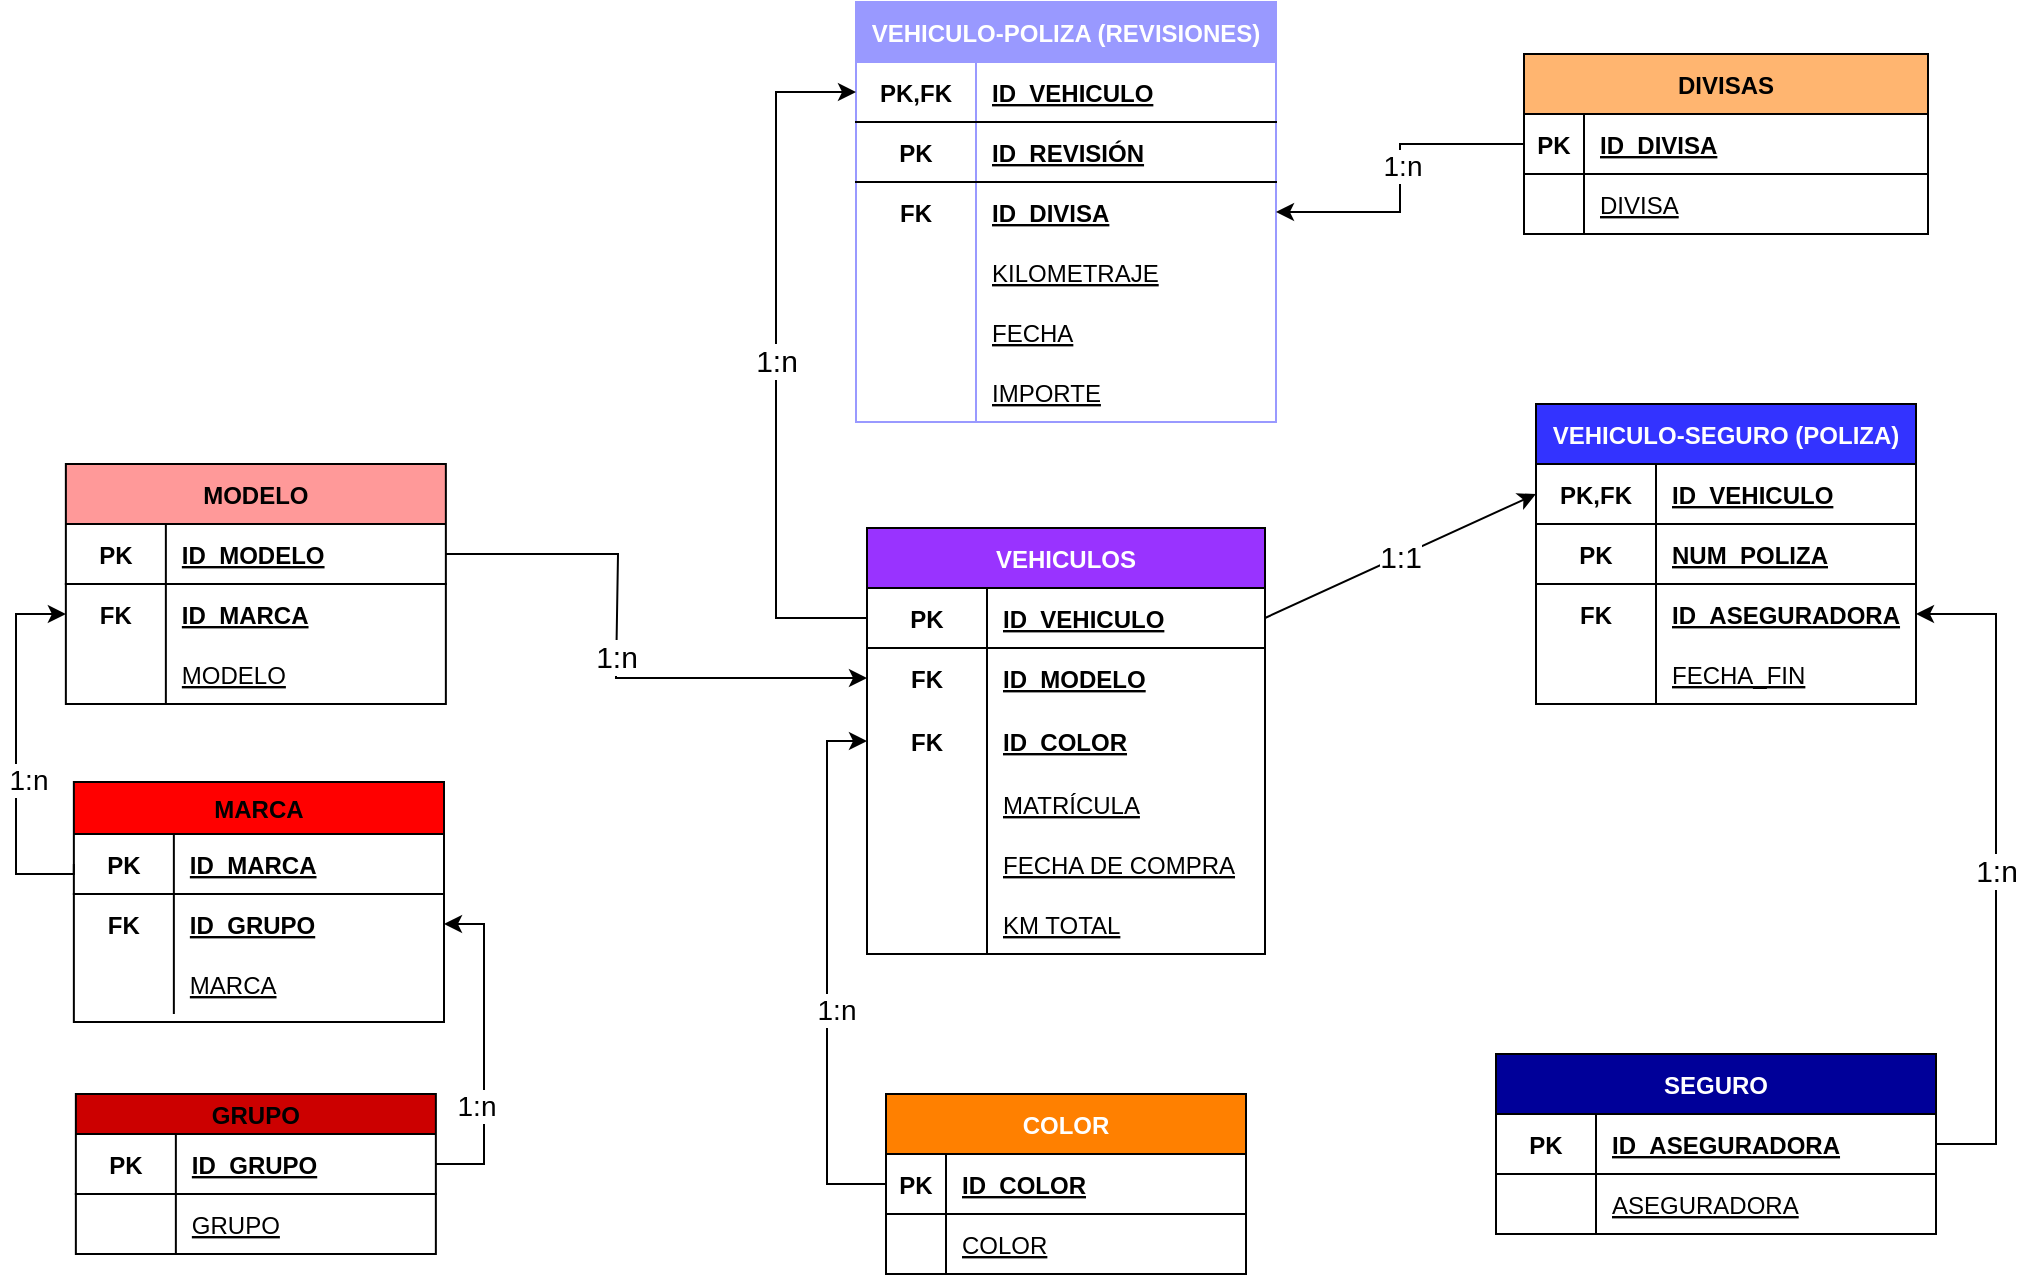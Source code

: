 <mxfile version="20.5.3" type="device"><diagram id="o2UXze5m6w7XEyYXV5_I" name="PK w/ FK"><mxGraphModel dx="812" dy="1462" grid="1" gridSize="10" guides="1" tooltips="1" connect="1" arrows="1" fold="1" page="1" pageScale="1" pageWidth="1169" pageHeight="827" math="0" shadow="0"><root><mxCell id="0"/><mxCell id="1" parent="0"/><mxCell id="Fhu81JpMF6fqEBTNqLk4-3" value="COLOR" style="shape=table;startSize=30;container=1;collapsible=1;childLayout=tableLayout;fixedRows=1;rowLines=0;fontStyle=1;align=center;resizeLast=1;fillColor=#FF8000;fontColor=#FFFFFF;" vertex="1" parent="1"><mxGeometry x="535" y="630" width="180" height="90" as="geometry"/></mxCell><mxCell id="Fhu81JpMF6fqEBTNqLk4-4" value="" style="shape=tableRow;horizontal=0;startSize=0;swimlaneHead=0;swimlaneBody=0;fillColor=none;collapsible=0;dropTarget=0;points=[[0,0.5],[1,0.5]];portConstraint=eastwest;top=0;left=0;right=0;bottom=1;" vertex="1" parent="Fhu81JpMF6fqEBTNqLk4-3"><mxGeometry y="30" width="180" height="30" as="geometry"/></mxCell><mxCell id="Fhu81JpMF6fqEBTNqLk4-5" value="PK" style="shape=partialRectangle;connectable=0;fillColor=none;top=0;left=0;bottom=0;right=0;fontStyle=1;overflow=hidden;" vertex="1" parent="Fhu81JpMF6fqEBTNqLk4-4"><mxGeometry width="30" height="30" as="geometry"><mxRectangle width="30" height="30" as="alternateBounds"/></mxGeometry></mxCell><mxCell id="Fhu81JpMF6fqEBTNqLk4-6" value="ID_COLOR" style="shape=partialRectangle;connectable=0;fillColor=none;top=0;left=0;bottom=0;right=0;align=left;spacingLeft=6;fontStyle=5;overflow=hidden;" vertex="1" parent="Fhu81JpMF6fqEBTNqLk4-4"><mxGeometry x="30" width="150" height="30" as="geometry"><mxRectangle width="150" height="30" as="alternateBounds"/></mxGeometry></mxCell><mxCell id="Bed3UnH80glZhne9vfmD-1" style="shape=tableRow;horizontal=0;startSize=0;swimlaneHead=0;swimlaneBody=0;fillColor=none;collapsible=0;dropTarget=0;points=[[0,0.5],[1,0.5]];portConstraint=eastwest;top=0;left=0;right=0;bottom=0;" vertex="1" parent="Fhu81JpMF6fqEBTNqLk4-3"><mxGeometry y="60" width="180" height="30" as="geometry"/></mxCell><mxCell id="Bed3UnH80glZhne9vfmD-2" style="shape=partialRectangle;connectable=0;fillColor=none;top=0;left=0;bottom=0;right=0;editable=1;overflow=hidden;" vertex="1" parent="Bed3UnH80glZhne9vfmD-1"><mxGeometry width="30" height="30" as="geometry"><mxRectangle width="30" height="30" as="alternateBounds"/></mxGeometry></mxCell><mxCell id="Bed3UnH80glZhne9vfmD-3" value="COLOR" style="shape=partialRectangle;connectable=0;fillColor=none;top=0;left=0;bottom=0;right=0;align=left;spacingLeft=6;overflow=hidden;fontStyle=4" vertex="1" parent="Bed3UnH80glZhne9vfmD-1"><mxGeometry x="30" width="150" height="30" as="geometry"><mxRectangle width="150" height="30" as="alternateBounds"/></mxGeometry></mxCell><mxCell id="DeczDO4gNrfydTFX8vQY-3" style="shape=tableRow;horizontal=0;startSize=0;swimlaneHead=0;swimlaneBody=0;fillColor=none;collapsible=0;dropTarget=0;points=[[0,0.5],[1,0.5]];portConstraint=eastwest;top=0;left=0;right=0;bottom=0;" vertex="1" parent="1"><mxGeometry x="519" y="324" width="180" height="25" as="geometry"/></mxCell><mxCell id="DeczDO4gNrfydTFX8vQY-4" style="shape=partialRectangle;connectable=0;fillColor=none;top=0;left=0;bottom=0;right=0;editable=1;overflow=hidden;" vertex="1" parent="DeczDO4gNrfydTFX8vQY-3"><mxGeometry width="30" height="25" as="geometry"><mxRectangle width="30" height="25" as="alternateBounds"/></mxGeometry></mxCell><mxCell id="DeczDO4gNrfydTFX8vQY-6" style="shape=tableRow;horizontal=0;startSize=0;swimlaneHead=0;swimlaneBody=0;fillColor=none;collapsible=0;dropTarget=0;points=[[0,0.5],[1,0.5]];portConstraint=eastwest;top=0;left=0;right=0;bottom=0;" vertex="1" parent="1"><mxGeometry x="519" y="299" width="180" height="25" as="geometry"/></mxCell><mxCell id="DeczDO4gNrfydTFX8vQY-24" value="SEGURO" style="shape=table;startSize=30;container=1;collapsible=1;childLayout=tableLayout;fixedRows=1;rowLines=0;fontStyle=1;align=center;resizeLast=1;fillColor=#000099;strokeColor=#000000;fontColor=#FFFFFF;" vertex="1" parent="1"><mxGeometry x="840" y="610" width="220" height="90" as="geometry"/></mxCell><mxCell id="DeczDO4gNrfydTFX8vQY-50" style="shape=tableRow;horizontal=0;startSize=0;swimlaneHead=0;swimlaneBody=0;fillColor=none;collapsible=0;dropTarget=0;points=[[0,0.5],[1,0.5]];portConstraint=eastwest;top=0;left=0;right=0;bottom=1;" vertex="1" parent="DeczDO4gNrfydTFX8vQY-24"><mxGeometry y="30" width="220" height="30" as="geometry"/></mxCell><mxCell id="DeczDO4gNrfydTFX8vQY-51" value="PK" style="shape=partialRectangle;connectable=0;fillColor=none;top=0;left=0;bottom=0;right=0;fontStyle=1;overflow=hidden;" vertex="1" parent="DeczDO4gNrfydTFX8vQY-50"><mxGeometry width="50" height="30" as="geometry"><mxRectangle width="50" height="30" as="alternateBounds"/></mxGeometry></mxCell><mxCell id="DeczDO4gNrfydTFX8vQY-52" value="ID_ASEGURADORA" style="shape=partialRectangle;connectable=0;fillColor=none;top=0;left=0;bottom=0;right=0;align=left;spacingLeft=6;fontStyle=5;overflow=hidden;" vertex="1" parent="DeczDO4gNrfydTFX8vQY-50"><mxGeometry x="50" width="170" height="30" as="geometry"><mxRectangle width="170" height="30" as="alternateBounds"/></mxGeometry></mxCell><mxCell id="DeczDO4gNrfydTFX8vQY-28" value="" style="shape=tableRow;horizontal=0;startSize=0;swimlaneHead=0;swimlaneBody=0;fillColor=none;collapsible=0;dropTarget=0;points=[[0,0.5],[1,0.5]];portConstraint=eastwest;top=0;left=0;right=0;bottom=0;" vertex="1" parent="DeczDO4gNrfydTFX8vQY-24"><mxGeometry y="60" width="220" height="30" as="geometry"/></mxCell><mxCell id="DeczDO4gNrfydTFX8vQY-29" value="" style="shape=partialRectangle;connectable=0;fillColor=none;top=0;left=0;bottom=0;right=0;editable=1;overflow=hidden;" vertex="1" parent="DeczDO4gNrfydTFX8vQY-28"><mxGeometry width="50" height="30" as="geometry"><mxRectangle width="50" height="30" as="alternateBounds"/></mxGeometry></mxCell><mxCell id="DeczDO4gNrfydTFX8vQY-30" value="ASEGURADORA" style="shape=partialRectangle;connectable=0;fillColor=none;top=0;left=0;bottom=0;right=0;align=left;spacingLeft=6;overflow=hidden;fontStyle=4" vertex="1" parent="DeczDO4gNrfydTFX8vQY-28"><mxGeometry x="50" width="170" height="30" as="geometry"><mxRectangle width="170" height="30" as="alternateBounds"/></mxGeometry></mxCell><mxCell id="_isZDA9hsT4R0b3BYxjw-3" value="VEHICULO-POLIZA (REVISIONES)" style="shape=table;startSize=30;container=1;collapsible=1;childLayout=tableLayout;fixedRows=1;rowLines=0;fontStyle=1;align=center;resizeLast=1;fontColor=#FFFFFF;strokeColor=#9999FF;fillColor=#9999FF;" vertex="1" parent="1"><mxGeometry x="520" y="84" width="210" height="210" as="geometry"/></mxCell><mxCell id="_isZDA9hsT4R0b3BYxjw-7" value="" style="shape=tableRow;horizontal=0;startSize=0;swimlaneHead=0;swimlaneBody=0;fillColor=none;collapsible=0;dropTarget=0;points=[[0,0.5],[1,0.5]];portConstraint=eastwest;top=0;left=0;right=0;bottom=1;" vertex="1" parent="_isZDA9hsT4R0b3BYxjw-3"><mxGeometry y="30" width="210" height="30" as="geometry"/></mxCell><mxCell id="_isZDA9hsT4R0b3BYxjw-8" value="PK,FK" style="shape=partialRectangle;connectable=0;fillColor=none;top=0;left=0;bottom=0;right=0;fontStyle=1;overflow=hidden;" vertex="1" parent="_isZDA9hsT4R0b3BYxjw-7"><mxGeometry width="60" height="30" as="geometry"><mxRectangle width="60" height="30" as="alternateBounds"/></mxGeometry></mxCell><mxCell id="_isZDA9hsT4R0b3BYxjw-9" value="ID_VEHICULO" style="shape=partialRectangle;connectable=0;fillColor=none;top=0;left=0;bottom=0;right=0;align=left;spacingLeft=6;fontStyle=5;overflow=hidden;" vertex="1" parent="_isZDA9hsT4R0b3BYxjw-7"><mxGeometry x="60" width="150" height="30" as="geometry"><mxRectangle width="150" height="30" as="alternateBounds"/></mxGeometry></mxCell><mxCell id="8s0kTM2XyOf5FiCnJeh_-263" style="shape=tableRow;horizontal=0;startSize=0;swimlaneHead=0;swimlaneBody=0;fillColor=none;collapsible=0;dropTarget=0;points=[[0,0.5],[1,0.5]];portConstraint=eastwest;top=0;left=0;right=0;bottom=1;" vertex="1" parent="_isZDA9hsT4R0b3BYxjw-3"><mxGeometry y="60" width="210" height="30" as="geometry"/></mxCell><mxCell id="8s0kTM2XyOf5FiCnJeh_-264" value="PK" style="shape=partialRectangle;connectable=0;fillColor=none;top=0;left=0;bottom=0;right=0;fontStyle=1;overflow=hidden;" vertex="1" parent="8s0kTM2XyOf5FiCnJeh_-263"><mxGeometry width="60" height="30" as="geometry"><mxRectangle width="60" height="30" as="alternateBounds"/></mxGeometry></mxCell><mxCell id="8s0kTM2XyOf5FiCnJeh_-265" value="ID_REVISIÓN" style="shape=partialRectangle;connectable=0;fillColor=none;top=0;left=0;bottom=0;right=0;align=left;spacingLeft=6;fontStyle=5;overflow=hidden;" vertex="1" parent="8s0kTM2XyOf5FiCnJeh_-263"><mxGeometry x="60" width="150" height="30" as="geometry"><mxRectangle width="150" height="30" as="alternateBounds"/></mxGeometry></mxCell><mxCell id="8s0kTM2XyOf5FiCnJeh_-318" style="shape=tableRow;horizontal=0;startSize=0;swimlaneHead=0;swimlaneBody=0;fillColor=none;collapsible=0;dropTarget=0;points=[[0,0.5],[1,0.5]];portConstraint=eastwest;top=0;left=0;right=0;bottom=0;fontStyle=1" vertex="1" parent="_isZDA9hsT4R0b3BYxjw-3"><mxGeometry y="90" width="210" height="30" as="geometry"/></mxCell><mxCell id="8s0kTM2XyOf5FiCnJeh_-319" value="FK" style="shape=partialRectangle;connectable=0;fillColor=none;top=0;left=0;bottom=0;right=0;editable=1;overflow=hidden;fontStyle=1" vertex="1" parent="8s0kTM2XyOf5FiCnJeh_-318"><mxGeometry width="60" height="30" as="geometry"><mxRectangle width="60" height="30" as="alternateBounds"/></mxGeometry></mxCell><mxCell id="8s0kTM2XyOf5FiCnJeh_-320" value="ID_DIVISA" style="shape=partialRectangle;connectable=0;fillColor=none;top=0;left=0;bottom=0;right=0;align=left;spacingLeft=6;overflow=hidden;fontStyle=5" vertex="1" parent="8s0kTM2XyOf5FiCnJeh_-318"><mxGeometry x="60" width="150" height="30" as="geometry"><mxRectangle width="150" height="30" as="alternateBounds"/></mxGeometry></mxCell><mxCell id="_isZDA9hsT4R0b3BYxjw-10" value="" style="shape=tableRow;horizontal=0;startSize=0;swimlaneHead=0;swimlaneBody=0;fillColor=none;collapsible=0;dropTarget=0;points=[[0,0.5],[1,0.5]];portConstraint=eastwest;top=0;left=0;right=0;bottom=0;" vertex="1" parent="_isZDA9hsT4R0b3BYxjw-3"><mxGeometry y="120" width="210" height="30" as="geometry"/></mxCell><mxCell id="_isZDA9hsT4R0b3BYxjw-11" value="" style="shape=partialRectangle;connectable=0;fillColor=none;top=0;left=0;bottom=0;right=0;editable=1;overflow=hidden;" vertex="1" parent="_isZDA9hsT4R0b3BYxjw-10"><mxGeometry width="60" height="30" as="geometry"><mxRectangle width="60" height="30" as="alternateBounds"/></mxGeometry></mxCell><mxCell id="_isZDA9hsT4R0b3BYxjw-12" value="KILOMETRAJE" style="shape=partialRectangle;connectable=0;fillColor=none;top=0;left=0;bottom=0;right=0;align=left;spacingLeft=6;overflow=hidden;fontStyle=4" vertex="1" parent="_isZDA9hsT4R0b3BYxjw-10"><mxGeometry x="60" width="150" height="30" as="geometry"><mxRectangle width="150" height="30" as="alternateBounds"/></mxGeometry></mxCell><mxCell id="_isZDA9hsT4R0b3BYxjw-13" value="" style="shape=tableRow;horizontal=0;startSize=0;swimlaneHead=0;swimlaneBody=0;fillColor=none;collapsible=0;dropTarget=0;points=[[0,0.5],[1,0.5]];portConstraint=eastwest;top=0;left=0;right=0;bottom=0;" vertex="1" parent="_isZDA9hsT4R0b3BYxjw-3"><mxGeometry y="150" width="210" height="30" as="geometry"/></mxCell><mxCell id="_isZDA9hsT4R0b3BYxjw-14" value="" style="shape=partialRectangle;connectable=0;fillColor=none;top=0;left=0;bottom=0;right=0;editable=1;overflow=hidden;" vertex="1" parent="_isZDA9hsT4R0b3BYxjw-13"><mxGeometry width="60" height="30" as="geometry"><mxRectangle width="60" height="30" as="alternateBounds"/></mxGeometry></mxCell><mxCell id="_isZDA9hsT4R0b3BYxjw-15" value="FECHA" style="shape=partialRectangle;connectable=0;fillColor=none;top=0;left=0;bottom=0;right=0;align=left;spacingLeft=6;overflow=hidden;fontStyle=4" vertex="1" parent="_isZDA9hsT4R0b3BYxjw-13"><mxGeometry x="60" width="150" height="30" as="geometry"><mxRectangle width="150" height="30" as="alternateBounds"/></mxGeometry></mxCell><mxCell id="DSuBnrvu6k3wlAbd8EoG-3" style="shape=tableRow;horizontal=0;startSize=0;swimlaneHead=0;swimlaneBody=0;fillColor=none;collapsible=0;dropTarget=0;points=[[0,0.5],[1,0.5]];portConstraint=eastwest;top=0;left=0;right=0;bottom=0;" vertex="1" parent="_isZDA9hsT4R0b3BYxjw-3"><mxGeometry y="180" width="210" height="30" as="geometry"/></mxCell><mxCell id="DSuBnrvu6k3wlAbd8EoG-4" style="shape=partialRectangle;connectable=0;fillColor=none;top=0;left=0;bottom=0;right=0;editable=1;overflow=hidden;" vertex="1" parent="DSuBnrvu6k3wlAbd8EoG-3"><mxGeometry width="60" height="30" as="geometry"><mxRectangle width="60" height="30" as="alternateBounds"/></mxGeometry></mxCell><mxCell id="DSuBnrvu6k3wlAbd8EoG-5" value="IMPORTE" style="shape=partialRectangle;connectable=0;fillColor=none;top=0;left=0;bottom=0;right=0;align=left;spacingLeft=6;overflow=hidden;fontStyle=4" vertex="1" parent="DSuBnrvu6k3wlAbd8EoG-3"><mxGeometry x="60" width="150" height="30" as="geometry"><mxRectangle width="150" height="30" as="alternateBounds"/></mxGeometry></mxCell><mxCell id="8s0kTM2XyOf5FiCnJeh_-79" value="VEHICULOS" style="shape=table;startSize=30;container=1;collapsible=1;childLayout=tableLayout;fixedRows=1;rowLines=0;fontStyle=1;align=center;resizeLast=1;fillColor=#9933FF;fontColor=#FFFFFF;" vertex="1" parent="1"><mxGeometry x="525.5" y="347" width="199" height="213" as="geometry"/></mxCell><mxCell id="8s0kTM2XyOf5FiCnJeh_-266" style="shape=tableRow;horizontal=0;startSize=0;swimlaneHead=0;swimlaneBody=0;fillColor=none;collapsible=0;dropTarget=0;points=[[0,0.5],[1,0.5]];portConstraint=eastwest;top=0;left=0;right=0;bottom=1;" vertex="1" parent="8s0kTM2XyOf5FiCnJeh_-79"><mxGeometry y="30" width="199" height="30" as="geometry"/></mxCell><mxCell id="8s0kTM2XyOf5FiCnJeh_-267" value="PK" style="shape=partialRectangle;connectable=0;fillColor=none;top=0;left=0;bottom=0;right=0;fontStyle=1;overflow=hidden;" vertex="1" parent="8s0kTM2XyOf5FiCnJeh_-266"><mxGeometry width="60" height="30" as="geometry"><mxRectangle width="60" height="30" as="alternateBounds"/></mxGeometry></mxCell><mxCell id="8s0kTM2XyOf5FiCnJeh_-268" value="ID_VEHICULO" style="shape=partialRectangle;connectable=0;fillColor=none;top=0;left=0;bottom=0;right=0;align=left;spacingLeft=6;fontStyle=5;overflow=hidden;" vertex="1" parent="8s0kTM2XyOf5FiCnJeh_-266"><mxGeometry x="60" width="139" height="30" as="geometry"><mxRectangle width="139" height="30" as="alternateBounds"/></mxGeometry></mxCell><mxCell id="8s0kTM2XyOf5FiCnJeh_-83" value="" style="shape=tableRow;horizontal=0;startSize=0;swimlaneHead=0;swimlaneBody=0;fillColor=none;collapsible=0;dropTarget=0;points=[[0,0.5],[1,0.5]];portConstraint=eastwest;top=0;left=0;right=0;bottom=1;strokeColor=none;" vertex="1" parent="8s0kTM2XyOf5FiCnJeh_-79"><mxGeometry y="60" width="199" height="30" as="geometry"/></mxCell><mxCell id="8s0kTM2XyOf5FiCnJeh_-84" value="FK" style="shape=partialRectangle;connectable=0;fillColor=none;top=0;left=0;bottom=0;right=0;fontStyle=1;overflow=hidden;" vertex="1" parent="8s0kTM2XyOf5FiCnJeh_-83"><mxGeometry width="60" height="30" as="geometry"><mxRectangle width="60" height="30" as="alternateBounds"/></mxGeometry></mxCell><mxCell id="8s0kTM2XyOf5FiCnJeh_-85" value="ID_MODELO" style="shape=partialRectangle;connectable=0;fillColor=none;top=0;left=0;bottom=0;right=0;align=left;spacingLeft=6;fontStyle=5;overflow=hidden;" vertex="1" parent="8s0kTM2XyOf5FiCnJeh_-83"><mxGeometry x="60" width="139" height="30" as="geometry"><mxRectangle width="139" height="30" as="alternateBounds"/></mxGeometry></mxCell><mxCell id="8s0kTM2XyOf5FiCnJeh_-294" style="shape=tableRow;horizontal=0;startSize=0;swimlaneHead=0;swimlaneBody=0;fillColor=none;collapsible=0;dropTarget=0;points=[[0,0.5],[1,0.5]];portConstraint=eastwest;top=0;left=0;right=0;bottom=1;strokeColor=none;" vertex="1" parent="8s0kTM2XyOf5FiCnJeh_-79"><mxGeometry y="90" width="199" height="33" as="geometry"/></mxCell><mxCell id="8s0kTM2XyOf5FiCnJeh_-295" value="FK" style="shape=partialRectangle;connectable=0;fillColor=none;top=0;left=0;bottom=0;right=0;fontStyle=1;overflow=hidden;" vertex="1" parent="8s0kTM2XyOf5FiCnJeh_-294"><mxGeometry width="60" height="33" as="geometry"><mxRectangle width="60" height="33" as="alternateBounds"/></mxGeometry></mxCell><mxCell id="8s0kTM2XyOf5FiCnJeh_-296" value="ID_COLOR" style="shape=partialRectangle;connectable=0;fillColor=none;top=0;left=0;bottom=0;right=0;align=left;spacingLeft=6;fontStyle=5;overflow=hidden;strokeColor=default;" vertex="1" parent="8s0kTM2XyOf5FiCnJeh_-294"><mxGeometry x="60" width="139" height="33" as="geometry"><mxRectangle width="139" height="33" as="alternateBounds"/></mxGeometry></mxCell><mxCell id="8s0kTM2XyOf5FiCnJeh_-86" value="" style="shape=tableRow;horizontal=0;startSize=0;swimlaneHead=0;swimlaneBody=0;fillColor=none;collapsible=0;dropTarget=0;points=[[0,0.5],[1,0.5]];portConstraint=eastwest;top=0;left=0;right=0;bottom=0;" vertex="1" parent="8s0kTM2XyOf5FiCnJeh_-79"><mxGeometry y="123" width="199" height="30" as="geometry"/></mxCell><mxCell id="8s0kTM2XyOf5FiCnJeh_-87" value="" style="shape=partialRectangle;connectable=0;fillColor=none;top=0;left=0;bottom=0;right=0;editable=1;overflow=hidden;" vertex="1" parent="8s0kTM2XyOf5FiCnJeh_-86"><mxGeometry width="60" height="30" as="geometry"><mxRectangle width="60" height="30" as="alternateBounds"/></mxGeometry></mxCell><mxCell id="8s0kTM2XyOf5FiCnJeh_-88" value="MATRÍCULA" style="shape=partialRectangle;connectable=0;fillColor=none;top=0;left=0;bottom=0;right=0;align=left;spacingLeft=6;overflow=hidden;fontStyle=4" vertex="1" parent="8s0kTM2XyOf5FiCnJeh_-86"><mxGeometry x="60" width="139" height="30" as="geometry"><mxRectangle width="139" height="30" as="alternateBounds"/></mxGeometry></mxCell><mxCell id="8s0kTM2XyOf5FiCnJeh_-101" style="shape=tableRow;horizontal=0;startSize=0;swimlaneHead=0;swimlaneBody=0;fillColor=none;collapsible=0;dropTarget=0;points=[[0,0.5],[1,0.5]];portConstraint=eastwest;top=0;left=0;right=0;bottom=0;" vertex="1" parent="8s0kTM2XyOf5FiCnJeh_-79"><mxGeometry y="153" width="199" height="30" as="geometry"/></mxCell><mxCell id="8s0kTM2XyOf5FiCnJeh_-102" style="shape=partialRectangle;connectable=0;fillColor=none;top=0;left=0;bottom=0;right=0;editable=1;overflow=hidden;" vertex="1" parent="8s0kTM2XyOf5FiCnJeh_-101"><mxGeometry width="60" height="30" as="geometry"><mxRectangle width="60" height="30" as="alternateBounds"/></mxGeometry></mxCell><mxCell id="8s0kTM2XyOf5FiCnJeh_-103" value="FECHA DE COMPRA" style="shape=partialRectangle;connectable=0;fillColor=none;top=0;left=0;bottom=0;right=0;align=left;spacingLeft=6;overflow=hidden;fontStyle=4" vertex="1" parent="8s0kTM2XyOf5FiCnJeh_-101"><mxGeometry x="60" width="139" height="30" as="geometry"><mxRectangle width="139" height="30" as="alternateBounds"/></mxGeometry></mxCell><mxCell id="8s0kTM2XyOf5FiCnJeh_-89" value="" style="shape=tableRow;horizontal=0;startSize=0;swimlaneHead=0;swimlaneBody=0;fillColor=none;collapsible=0;dropTarget=0;points=[[0,0.5],[1,0.5]];portConstraint=eastwest;top=0;left=0;right=0;bottom=0;" vertex="1" parent="8s0kTM2XyOf5FiCnJeh_-79"><mxGeometry y="183" width="199" height="30" as="geometry"/></mxCell><mxCell id="8s0kTM2XyOf5FiCnJeh_-90" value="" style="shape=partialRectangle;connectable=0;fillColor=none;top=0;left=0;bottom=0;right=0;editable=1;overflow=hidden;" vertex="1" parent="8s0kTM2XyOf5FiCnJeh_-89"><mxGeometry width="60" height="30" as="geometry"><mxRectangle width="60" height="30" as="alternateBounds"/></mxGeometry></mxCell><mxCell id="8s0kTM2XyOf5FiCnJeh_-91" value="KM TOTAL" style="shape=partialRectangle;connectable=0;fillColor=none;top=0;left=0;bottom=0;right=0;align=left;spacingLeft=6;overflow=hidden;fontStyle=4" vertex="1" parent="8s0kTM2XyOf5FiCnJeh_-89"><mxGeometry x="60" width="139" height="30" as="geometry"><mxRectangle width="139" height="30" as="alternateBounds"/></mxGeometry></mxCell><mxCell id="8s0kTM2XyOf5FiCnJeh_-109" value="MODELO" style="shape=table;startSize=30;container=1;collapsible=1;childLayout=tableLayout;fixedRows=1;rowLines=0;fontStyle=1;align=center;resizeLast=1;fillColor=#FF9999;" vertex="1" parent="1"><mxGeometry x="124.93" y="315" width="190" height="120" as="geometry"/></mxCell><mxCell id="8s0kTM2XyOf5FiCnJeh_-279" style="shape=tableRow;horizontal=0;startSize=0;swimlaneHead=0;swimlaneBody=0;fillColor=none;collapsible=0;dropTarget=0;points=[[0,0.5],[1,0.5]];portConstraint=eastwest;top=0;left=0;right=0;bottom=1;" vertex="1" parent="8s0kTM2XyOf5FiCnJeh_-109"><mxGeometry y="30" width="190" height="30" as="geometry"/></mxCell><mxCell id="8s0kTM2XyOf5FiCnJeh_-280" value="PK" style="shape=partialRectangle;connectable=0;fillColor=none;top=0;left=0;bottom=0;right=0;fontStyle=1;overflow=hidden;" vertex="1" parent="8s0kTM2XyOf5FiCnJeh_-279"><mxGeometry width="50" height="30" as="geometry"><mxRectangle width="50" height="30" as="alternateBounds"/></mxGeometry></mxCell><mxCell id="8s0kTM2XyOf5FiCnJeh_-281" value="ID_MODELO" style="shape=partialRectangle;connectable=0;fillColor=none;top=0;left=0;bottom=0;right=0;align=left;spacingLeft=6;fontStyle=5;overflow=hidden;" vertex="1" parent="8s0kTM2XyOf5FiCnJeh_-279"><mxGeometry x="50" width="140" height="30" as="geometry"><mxRectangle width="140" height="30" as="alternateBounds"/></mxGeometry></mxCell><mxCell id="8s0kTM2XyOf5FiCnJeh_-124" style="shape=tableRow;horizontal=0;startSize=0;swimlaneHead=0;swimlaneBody=0;fillColor=none;collapsible=0;dropTarget=0;points=[[0,0.5],[1,0.5]];portConstraint=eastwest;top=0;left=0;right=0;bottom=1;strokeColor=none;" vertex="1" parent="8s0kTM2XyOf5FiCnJeh_-109"><mxGeometry y="60" width="190" height="30" as="geometry"/></mxCell><mxCell id="8s0kTM2XyOf5FiCnJeh_-125" value="FK" style="shape=partialRectangle;connectable=0;fillColor=none;top=0;left=0;bottom=0;right=0;fontStyle=1;overflow=hidden;" vertex="1" parent="8s0kTM2XyOf5FiCnJeh_-124"><mxGeometry width="50" height="30" as="geometry"><mxRectangle width="50" height="30" as="alternateBounds"/></mxGeometry></mxCell><mxCell id="8s0kTM2XyOf5FiCnJeh_-126" value="ID_MARCA" style="shape=partialRectangle;connectable=0;fillColor=none;top=0;left=0;bottom=0;right=0;align=left;spacingLeft=6;fontStyle=5;overflow=hidden;" vertex="1" parent="8s0kTM2XyOf5FiCnJeh_-124"><mxGeometry x="50" width="140" height="30" as="geometry"><mxRectangle width="140" height="30" as="alternateBounds"/></mxGeometry></mxCell><mxCell id="8s0kTM2XyOf5FiCnJeh_-113" value="" style="shape=tableRow;horizontal=0;startSize=0;swimlaneHead=0;swimlaneBody=0;fillColor=none;collapsible=0;dropTarget=0;points=[[0,0.5],[1,0.5]];portConstraint=eastwest;top=0;left=0;right=0;bottom=0;" vertex="1" parent="8s0kTM2XyOf5FiCnJeh_-109"><mxGeometry y="90" width="190" height="30" as="geometry"/></mxCell><mxCell id="8s0kTM2XyOf5FiCnJeh_-114" value="" style="shape=partialRectangle;connectable=0;fillColor=none;top=0;left=0;bottom=0;right=0;editable=1;overflow=hidden;" vertex="1" parent="8s0kTM2XyOf5FiCnJeh_-113"><mxGeometry width="50" height="30" as="geometry"><mxRectangle width="50" height="30" as="alternateBounds"/></mxGeometry></mxCell><mxCell id="8s0kTM2XyOf5FiCnJeh_-115" value="MODELO" style="shape=partialRectangle;connectable=0;fillColor=none;top=0;left=0;bottom=0;right=0;align=left;spacingLeft=6;overflow=hidden;fontStyle=4" vertex="1" parent="8s0kTM2XyOf5FiCnJeh_-113"><mxGeometry x="50" width="140" height="30" as="geometry"><mxRectangle width="140" height="30" as="alternateBounds"/></mxGeometry></mxCell><mxCell id="8s0kTM2XyOf5FiCnJeh_-127" value="MARCA" style="shape=table;startSize=26;container=1;collapsible=1;childLayout=tableLayout;fixedRows=1;rowLines=0;fontStyle=1;align=center;resizeLast=1;fillColor=#FF0000;" vertex="1" parent="1"><mxGeometry x="128.93" y="474" width="185.07" height="120" as="geometry"/></mxCell><mxCell id="8s0kTM2XyOf5FiCnJeh_-144" style="shape=tableRow;horizontal=0;startSize=0;swimlaneHead=0;swimlaneBody=0;fillColor=none;collapsible=0;dropTarget=0;points=[[0,0.5],[1,0.5]];portConstraint=eastwest;top=0;left=0;right=0;bottom=1;" vertex="1" parent="8s0kTM2XyOf5FiCnJeh_-127"><mxGeometry y="26" width="185.07" height="30" as="geometry"/></mxCell><mxCell id="8s0kTM2XyOf5FiCnJeh_-145" value="PK" style="shape=partialRectangle;connectable=0;fillColor=none;top=0;left=0;bottom=0;right=0;fontStyle=1;overflow=hidden;" vertex="1" parent="8s0kTM2XyOf5FiCnJeh_-144"><mxGeometry width="50" height="30" as="geometry"><mxRectangle width="50" height="30" as="alternateBounds"/></mxGeometry></mxCell><mxCell id="8s0kTM2XyOf5FiCnJeh_-146" value="ID_MARCA" style="shape=partialRectangle;connectable=0;fillColor=none;top=0;left=0;bottom=0;right=0;align=left;spacingLeft=6;fontStyle=5;overflow=hidden;" vertex="1" parent="8s0kTM2XyOf5FiCnJeh_-144"><mxGeometry x="50" width="135.07" height="30" as="geometry"><mxRectangle width="135.07" height="30" as="alternateBounds"/></mxGeometry></mxCell><mxCell id="8s0kTM2XyOf5FiCnJeh_-128" value="" style="shape=tableRow;horizontal=0;startSize=0;swimlaneHead=0;swimlaneBody=0;fillColor=none;collapsible=0;dropTarget=0;points=[[0,0.5],[1,0.5]];portConstraint=eastwest;top=0;left=0;right=0;bottom=1;strokeColor=none;" vertex="1" parent="8s0kTM2XyOf5FiCnJeh_-127"><mxGeometry y="56" width="185.07" height="30" as="geometry"/></mxCell><mxCell id="8s0kTM2XyOf5FiCnJeh_-129" value="FK" style="shape=partialRectangle;connectable=0;fillColor=none;top=0;left=0;bottom=0;right=0;fontStyle=1;overflow=hidden;" vertex="1" parent="8s0kTM2XyOf5FiCnJeh_-128"><mxGeometry width="50" height="30" as="geometry"><mxRectangle width="50" height="30" as="alternateBounds"/></mxGeometry></mxCell><mxCell id="8s0kTM2XyOf5FiCnJeh_-130" value="ID_GRUPO" style="shape=partialRectangle;connectable=0;fillColor=none;top=0;left=0;bottom=0;right=0;align=left;spacingLeft=6;fontStyle=5;overflow=hidden;" vertex="1" parent="8s0kTM2XyOf5FiCnJeh_-128"><mxGeometry x="50" width="135.07" height="30" as="geometry"><mxRectangle width="135.07" height="30" as="alternateBounds"/></mxGeometry></mxCell><mxCell id="8s0kTM2XyOf5FiCnJeh_-131" value="" style="shape=tableRow;horizontal=0;startSize=0;swimlaneHead=0;swimlaneBody=0;fillColor=none;collapsible=0;dropTarget=0;points=[[0,0.5],[1,0.5]];portConstraint=eastwest;top=0;left=0;right=0;bottom=0;" vertex="1" parent="8s0kTM2XyOf5FiCnJeh_-127"><mxGeometry y="86" width="185.07" height="30" as="geometry"/></mxCell><mxCell id="8s0kTM2XyOf5FiCnJeh_-132" value="" style="shape=partialRectangle;connectable=0;fillColor=none;top=0;left=0;bottom=0;right=0;editable=1;overflow=hidden;" vertex="1" parent="8s0kTM2XyOf5FiCnJeh_-131"><mxGeometry width="50" height="30" as="geometry"><mxRectangle width="50" height="30" as="alternateBounds"/></mxGeometry></mxCell><mxCell id="8s0kTM2XyOf5FiCnJeh_-133" value="MARCA" style="shape=partialRectangle;connectable=0;fillColor=none;top=0;left=0;bottom=0;right=0;align=left;spacingLeft=6;overflow=hidden;fontStyle=4" vertex="1" parent="8s0kTM2XyOf5FiCnJeh_-131"><mxGeometry x="50" width="135.07" height="30" as="geometry"><mxRectangle width="135.07" height="30" as="alternateBounds"/></mxGeometry></mxCell><mxCell id="8s0kTM2XyOf5FiCnJeh_-160" value="GRUPO" style="shape=table;startSize=20;container=1;collapsible=1;childLayout=tableLayout;fixedRows=1;rowLines=0;fontStyle=1;align=center;resizeLast=1;fillColor=#CC0000;" vertex="1" parent="1"><mxGeometry x="129.93" y="630" width="180" height="80" as="geometry"/></mxCell><mxCell id="8s0kTM2XyOf5FiCnJeh_-184" style="shape=tableRow;horizontal=0;startSize=0;swimlaneHead=0;swimlaneBody=0;fillColor=none;collapsible=0;dropTarget=0;points=[[0,0.5],[1,0.5]];portConstraint=eastwest;top=0;left=0;right=0;bottom=1;strokeColor=default;" vertex="1" parent="8s0kTM2XyOf5FiCnJeh_-160"><mxGeometry y="20" width="180" height="30" as="geometry"/></mxCell><mxCell id="8s0kTM2XyOf5FiCnJeh_-185" value="PK" style="shape=partialRectangle;connectable=0;fillColor=none;top=0;left=0;bottom=0;right=0;fontStyle=1;overflow=hidden;" vertex="1" parent="8s0kTM2XyOf5FiCnJeh_-184"><mxGeometry width="50" height="30" as="geometry"><mxRectangle width="50" height="30" as="alternateBounds"/></mxGeometry></mxCell><mxCell id="8s0kTM2XyOf5FiCnJeh_-186" value="ID_GRUPO" style="shape=partialRectangle;connectable=0;fillColor=none;top=0;left=0;bottom=0;right=0;align=left;spacingLeft=6;fontStyle=5;overflow=hidden;" vertex="1" parent="8s0kTM2XyOf5FiCnJeh_-184"><mxGeometry x="50" width="130" height="30" as="geometry"><mxRectangle width="130" height="30" as="alternateBounds"/></mxGeometry></mxCell><mxCell id="8s0kTM2XyOf5FiCnJeh_-167" value="" style="shape=tableRow;horizontal=0;startSize=0;swimlaneHead=0;swimlaneBody=0;fillColor=none;collapsible=0;dropTarget=0;points=[[0,0.5],[1,0.5]];portConstraint=eastwest;top=0;left=0;right=0;bottom=0;" vertex="1" parent="8s0kTM2XyOf5FiCnJeh_-160"><mxGeometry y="50" width="180" height="30" as="geometry"/></mxCell><mxCell id="8s0kTM2XyOf5FiCnJeh_-168" value="" style="shape=partialRectangle;connectable=0;fillColor=none;top=0;left=0;bottom=0;right=0;editable=1;overflow=hidden;" vertex="1" parent="8s0kTM2XyOf5FiCnJeh_-167"><mxGeometry width="50" height="30" as="geometry"><mxRectangle width="50" height="30" as="alternateBounds"/></mxGeometry></mxCell><mxCell id="8s0kTM2XyOf5FiCnJeh_-169" value="GRUPO" style="shape=partialRectangle;connectable=0;fillColor=none;top=0;left=0;bottom=0;right=0;align=left;spacingLeft=6;overflow=hidden;fontStyle=4" vertex="1" parent="8s0kTM2XyOf5FiCnJeh_-167"><mxGeometry x="50" width="130" height="30" as="geometry"><mxRectangle width="130" height="30" as="alternateBounds"/></mxGeometry></mxCell><mxCell id="8s0kTM2XyOf5FiCnJeh_-230" value="VEHICULO-SEGURO (POLIZA)" style="shape=table;startSize=30;container=1;collapsible=1;childLayout=tableLayout;fixedRows=1;rowLines=0;fontStyle=1;align=center;resizeLast=1;strokeWidth=1;fillColor=#3333FF;fontColor=#FFFFFF;" vertex="1" parent="1"><mxGeometry x="860" y="285" width="190" height="150" as="geometry"/></mxCell><mxCell id="8s0kTM2XyOf5FiCnJeh_-234" value="" style="shape=tableRow;horizontal=0;startSize=0;swimlaneHead=0;swimlaneBody=0;fillColor=none;collapsible=0;dropTarget=0;points=[[0,0.5],[1,0.5]];portConstraint=eastwest;top=0;left=0;right=0;bottom=1;strokeWidth=1;" vertex="1" parent="8s0kTM2XyOf5FiCnJeh_-230"><mxGeometry y="30" width="190" height="30" as="geometry"/></mxCell><mxCell id="8s0kTM2XyOf5FiCnJeh_-235" value="PK,FK" style="shape=partialRectangle;connectable=0;fillColor=none;top=0;left=0;bottom=0;right=0;fontStyle=1;overflow=hidden;strokeWidth=1;" vertex="1" parent="8s0kTM2XyOf5FiCnJeh_-234"><mxGeometry width="60" height="30" as="geometry"><mxRectangle width="60" height="30" as="alternateBounds"/></mxGeometry></mxCell><mxCell id="8s0kTM2XyOf5FiCnJeh_-236" value="ID_VEHICULO" style="shape=partialRectangle;connectable=0;fillColor=none;top=0;left=0;bottom=0;right=0;align=left;spacingLeft=6;fontStyle=5;overflow=hidden;strokeWidth=0;" vertex="1" parent="8s0kTM2XyOf5FiCnJeh_-234"><mxGeometry x="60" width="130" height="30" as="geometry"><mxRectangle width="130" height="30" as="alternateBounds"/></mxGeometry></mxCell><mxCell id="8s0kTM2XyOf5FiCnJeh_-248" style="shape=tableRow;horizontal=0;startSize=0;swimlaneHead=0;swimlaneBody=0;fillColor=none;collapsible=0;dropTarget=0;points=[[0,0.5],[1,0.5]];portConstraint=eastwest;top=0;left=0;right=0;bottom=1;strokeWidth=1;" vertex="1" parent="8s0kTM2XyOf5FiCnJeh_-230"><mxGeometry y="60" width="190" height="30" as="geometry"/></mxCell><mxCell id="8s0kTM2XyOf5FiCnJeh_-249" value="PK" style="shape=partialRectangle;connectable=0;fillColor=none;top=0;left=0;bottom=0;right=0;fontStyle=1;overflow=hidden;strokeWidth=1;" vertex="1" parent="8s0kTM2XyOf5FiCnJeh_-248"><mxGeometry width="60" height="30" as="geometry"><mxRectangle width="60" height="30" as="alternateBounds"/></mxGeometry></mxCell><mxCell id="8s0kTM2XyOf5FiCnJeh_-250" value="NUM_POLIZA" style="shape=partialRectangle;connectable=0;fillColor=none;top=0;left=0;bottom=0;right=0;align=left;spacingLeft=6;fontStyle=5;overflow=hidden;strokeWidth=0;" vertex="1" parent="8s0kTM2XyOf5FiCnJeh_-248"><mxGeometry x="60" width="130" height="30" as="geometry"><mxRectangle width="130" height="30" as="alternateBounds"/></mxGeometry></mxCell><mxCell id="8s0kTM2XyOf5FiCnJeh_-231" value="" style="shape=tableRow;horizontal=0;startSize=0;swimlaneHead=0;swimlaneBody=0;fillColor=none;collapsible=0;dropTarget=0;points=[[0,0.5],[1,0.5]];portConstraint=eastwest;top=0;left=0;right=0;bottom=0;strokeWidth=0;" vertex="1" parent="8s0kTM2XyOf5FiCnJeh_-230"><mxGeometry y="90" width="190" height="30" as="geometry"/></mxCell><mxCell id="8s0kTM2XyOf5FiCnJeh_-232" value="FK" style="shape=partialRectangle;connectable=0;fillColor=none;top=0;left=0;bottom=0;right=0;fontStyle=1;overflow=hidden;strokeWidth=0;" vertex="1" parent="8s0kTM2XyOf5FiCnJeh_-231"><mxGeometry width="60" height="30" as="geometry"><mxRectangle width="60" height="30" as="alternateBounds"/></mxGeometry></mxCell><mxCell id="8s0kTM2XyOf5FiCnJeh_-233" value="ID_ASEGURADORA" style="shape=partialRectangle;connectable=0;fillColor=none;top=0;left=0;bottom=0;right=0;align=left;spacingLeft=6;fontStyle=5;overflow=hidden;strokeWidth=0;" vertex="1" parent="8s0kTM2XyOf5FiCnJeh_-231"><mxGeometry x="60" width="130" height="30" as="geometry"><mxRectangle width="130" height="30" as="alternateBounds"/></mxGeometry></mxCell><mxCell id="8s0kTM2XyOf5FiCnJeh_-245" style="shape=tableRow;horizontal=0;startSize=0;swimlaneHead=0;swimlaneBody=0;fillColor=none;collapsible=0;dropTarget=0;points=[[0,0.5],[1,0.5]];portConstraint=eastwest;top=0;left=0;right=0;bottom=0;strokeWidth=0;" vertex="1" parent="8s0kTM2XyOf5FiCnJeh_-230"><mxGeometry y="120" width="190" height="30" as="geometry"/></mxCell><mxCell id="8s0kTM2XyOf5FiCnJeh_-246" style="shape=partialRectangle;connectable=0;fillColor=none;top=0;left=0;bottom=0;right=0;editable=1;overflow=hidden;strokeWidth=0;" vertex="1" parent="8s0kTM2XyOf5FiCnJeh_-245"><mxGeometry width="60" height="30" as="geometry"><mxRectangle width="60" height="30" as="alternateBounds"/></mxGeometry></mxCell><mxCell id="8s0kTM2XyOf5FiCnJeh_-247" value="FECHA_FIN" style="shape=partialRectangle;connectable=0;fillColor=none;top=0;left=0;bottom=0;right=0;align=left;spacingLeft=6;overflow=hidden;strokeWidth=0;fontStyle=4" vertex="1" parent="8s0kTM2XyOf5FiCnJeh_-245"><mxGeometry x="60" width="130" height="30" as="geometry"><mxRectangle width="130" height="30" as="alternateBounds"/></mxGeometry></mxCell><mxCell id="8s0kTM2XyOf5FiCnJeh_-269" value="1:n" style="endArrow=classic;html=1;rounded=0;fontSize=15;entryX=0;entryY=0.5;entryDx=0;entryDy=0;exitX=1;exitY=0.5;exitDx=0;exitDy=0;" edge="1" parent="1" source="8s0kTM2XyOf5FiCnJeh_-279" target="8s0kTM2XyOf5FiCnJeh_-83"><mxGeometry width="50" height="50" relative="1" as="geometry"><mxPoint x="381" y="150" as="sourcePoint"/><mxPoint x="526.5" y="452" as="targetPoint"/><Array as="points"><mxPoint x="401" y="360"/><mxPoint x="400" y="422"/></Array></mxGeometry></mxCell><mxCell id="8s0kTM2XyOf5FiCnJeh_-283" style="edgeStyle=orthogonalEdgeStyle;rounded=0;orthogonalLoop=1;jettySize=auto;html=1;exitX=0;exitY=0.5;exitDx=0;exitDy=0;entryX=0;entryY=0.5;entryDx=0;entryDy=0;fontSize=14;" edge="1" parent="1" source="8s0kTM2XyOf5FiCnJeh_-144" target="8s0kTM2XyOf5FiCnJeh_-124"><mxGeometry relative="1" as="geometry"><Array as="points"><mxPoint x="100" y="520"/><mxPoint x="100" y="390"/></Array></mxGeometry></mxCell><mxCell id="8s0kTM2XyOf5FiCnJeh_-287" value="1:n" style="edgeLabel;html=1;align=center;verticalAlign=middle;resizable=0;points=[];fontSize=14;" vertex="1" connectable="0" parent="8s0kTM2XyOf5FiCnJeh_-283"><mxGeometry x="-0.137" y="-6" relative="1" as="geometry"><mxPoint as="offset"/></mxGeometry></mxCell><mxCell id="8s0kTM2XyOf5FiCnJeh_-277" style="edgeStyle=orthogonalEdgeStyle;rounded=0;orthogonalLoop=1;jettySize=auto;html=1;exitX=1;exitY=0.5;exitDx=0;exitDy=0;entryX=1;entryY=0.5;entryDx=0;entryDy=0;fontSize=14;" edge="1" parent="1" source="8s0kTM2XyOf5FiCnJeh_-184" target="8s0kTM2XyOf5FiCnJeh_-128"><mxGeometry relative="1" as="geometry"/></mxCell><mxCell id="8s0kTM2XyOf5FiCnJeh_-285" value="1:n" style="edgeLabel;html=1;align=center;verticalAlign=middle;resizable=0;points=[];fontSize=14;" vertex="1" connectable="0" parent="8s0kTM2XyOf5FiCnJeh_-277"><mxGeometry x="-0.35" y="4" relative="1" as="geometry"><mxPoint as="offset"/></mxGeometry></mxCell><mxCell id="8s0kTM2XyOf5FiCnJeh_-270" style="edgeStyle=orthogonalEdgeStyle;rounded=0;orthogonalLoop=1;jettySize=auto;html=1;exitX=0;exitY=0.5;exitDx=0;exitDy=0;entryX=0;entryY=0.5;entryDx=0;entryDy=0;" edge="1" parent="1" source="Fhu81JpMF6fqEBTNqLk4-4" target="8s0kTM2XyOf5FiCnJeh_-294"><mxGeometry relative="1" as="geometry"/></mxCell><mxCell id="8s0kTM2XyOf5FiCnJeh_-271" value="&lt;font style=&quot;font-size: 14px;&quot;&gt;1:n&lt;/font&gt;" style="edgeLabel;html=1;align=center;verticalAlign=middle;resizable=0;points=[];" vertex="1" connectable="0" parent="8s0kTM2XyOf5FiCnJeh_-270"><mxGeometry x="-0.137" y="-4" relative="1" as="geometry"><mxPoint as="offset"/></mxGeometry></mxCell><mxCell id="8s0kTM2XyOf5FiCnJeh_-260" value="1:1" style="endArrow=classic;html=1;rounded=0;fontSize=15;exitX=1;exitY=0.5;exitDx=0;exitDy=0;entryX=0;entryY=0.5;entryDx=0;entryDy=0;" edge="1" parent="1" source="8s0kTM2XyOf5FiCnJeh_-266" target="8s0kTM2XyOf5FiCnJeh_-234"><mxGeometry width="50" height="50" relative="1" as="geometry"><mxPoint x="715" y="325" as="sourcePoint"/><mxPoint x="805" y="324" as="targetPoint"/><Array as="points"/></mxGeometry></mxCell><mxCell id="8s0kTM2XyOf5FiCnJeh_-259" value="1:n" style="endArrow=classic;html=1;rounded=0;fontSize=15;exitX=1;exitY=0.5;exitDx=0;exitDy=0;entryX=1;entryY=0.5;entryDx=0;entryDy=0;" edge="1" parent="1" source="DeczDO4gNrfydTFX8vQY-50" target="8s0kTM2XyOf5FiCnJeh_-231"><mxGeometry width="50" height="50" relative="1" as="geometry"><mxPoint x="1160" y="700" as="sourcePoint"/><mxPoint x="725" y="169" as="targetPoint"/><Array as="points"><mxPoint x="1090" y="655"/><mxPoint x="1090" y="390"/></Array></mxGeometry></mxCell><mxCell id="8s0kTM2XyOf5FiCnJeh_-262" value="1:n" style="endArrow=classic;html=1;rounded=0;fontSize=15;entryX=0;entryY=0.5;entryDx=0;entryDy=0;exitX=0;exitY=0.5;exitDx=0;exitDy=0;" edge="1" parent="1" source="8s0kTM2XyOf5FiCnJeh_-266"><mxGeometry width="50" height="50" relative="1" as="geometry"><mxPoint x="450" y="520" as="sourcePoint"/><mxPoint x="520" y="129" as="targetPoint"/><Array as="points"><mxPoint x="480" y="392"/><mxPoint x="480" y="129"/></Array></mxGeometry></mxCell><mxCell id="8s0kTM2XyOf5FiCnJeh_-307" value="DIVISAS" style="shape=table;startSize=30;container=1;collapsible=1;childLayout=tableLayout;fixedRows=1;rowLines=0;fontStyle=1;align=center;resizeLast=1;fillColor=#FFB570;strokeColor=#000000;aspect=fixed;movable=1;resizable=1;rotatable=1;deletable=1;editable=1;connectable=1;" vertex="1" parent="1"><mxGeometry x="854" y="110" width="202" height="90" as="geometry"/></mxCell><mxCell id="8s0kTM2XyOf5FiCnJeh_-308" value="" style="shape=partialRectangle;collapsible=0;dropTarget=0;pointerEvents=0;fillColor=none;points=[[0,0.5],[1,0.5]];portConstraint=eastwest;top=0;left=0;right=0;bottom=1;" vertex="1" parent="8s0kTM2XyOf5FiCnJeh_-307"><mxGeometry y="30" width="202" height="30" as="geometry"/></mxCell><mxCell id="8s0kTM2XyOf5FiCnJeh_-309" value="PK" style="shape=partialRectangle;overflow=hidden;connectable=0;fillColor=none;top=0;left=0;bottom=0;right=0;fontStyle=1;" vertex="1" parent="8s0kTM2XyOf5FiCnJeh_-308"><mxGeometry width="30" height="30" as="geometry"><mxRectangle width="30" height="30" as="alternateBounds"/></mxGeometry></mxCell><mxCell id="8s0kTM2XyOf5FiCnJeh_-310" value="ID_DIVISA" style="shape=partialRectangle;overflow=hidden;connectable=0;fillColor=none;top=0;left=0;bottom=0;right=0;align=left;spacingLeft=6;fontStyle=5;" vertex="1" parent="8s0kTM2XyOf5FiCnJeh_-308"><mxGeometry x="30" width="172" height="30" as="geometry"><mxRectangle width="172" height="30" as="alternateBounds"/></mxGeometry></mxCell><mxCell id="8s0kTM2XyOf5FiCnJeh_-311" style="shape=partialRectangle;collapsible=0;dropTarget=0;pointerEvents=0;fillColor=none;points=[[0,0.5],[1,0.5]];portConstraint=eastwest;top=0;left=0;right=0;bottom=0;" vertex="1" parent="8s0kTM2XyOf5FiCnJeh_-307"><mxGeometry y="60" width="202" height="30" as="geometry"/></mxCell><mxCell id="8s0kTM2XyOf5FiCnJeh_-312" style="shape=partialRectangle;overflow=hidden;connectable=0;fillColor=none;top=0;left=0;bottom=0;right=0;" vertex="1" parent="8s0kTM2XyOf5FiCnJeh_-311"><mxGeometry width="30" height="30" as="geometry"><mxRectangle width="30" height="30" as="alternateBounds"/></mxGeometry></mxCell><mxCell id="8s0kTM2XyOf5FiCnJeh_-313" value="DIVISA" style="shape=partialRectangle;overflow=hidden;connectable=0;fillColor=none;top=0;left=0;bottom=0;right=0;align=left;spacingLeft=6;fontStyle=4" vertex="1" parent="8s0kTM2XyOf5FiCnJeh_-311"><mxGeometry x="30" width="172" height="30" as="geometry"><mxRectangle width="172" height="30" as="alternateBounds"/></mxGeometry></mxCell><mxCell id="8s0kTM2XyOf5FiCnJeh_-321" style="edgeStyle=orthogonalEdgeStyle;rounded=0;orthogonalLoop=1;jettySize=auto;html=1;exitX=0;exitY=0.5;exitDx=0;exitDy=0;entryX=1;entryY=0.5;entryDx=0;entryDy=0;fontSize=14;fontColor=#FFFFFF;" edge="1" parent="1" source="8s0kTM2XyOf5FiCnJeh_-308" target="8s0kTM2XyOf5FiCnJeh_-318"><mxGeometry relative="1" as="geometry"/></mxCell><mxCell id="SUrRjI_uED3lTOtf76Xu-1" value="&lt;font color=&quot;#000000&quot;&gt;1:n&lt;/font&gt;" style="edgeLabel;html=1;align=center;verticalAlign=middle;resizable=0;points=[];fontSize=14;fontColor=#FFFFFF;" vertex="1" connectable="0" parent="8s0kTM2XyOf5FiCnJeh_-321"><mxGeometry x="-0.079" y="1" relative="1" as="geometry"><mxPoint as="offset"/></mxGeometry></mxCell><mxCell id="8s0kTM2XyOf5FiCnJeh_-322" style="shape=tableRow;horizontal=0;startSize=0;swimlaneHead=0;swimlaneBody=0;fillColor=none;collapsible=0;dropTarget=0;points=[[0,0.5],[1,0.5]];portConstraint=eastwest;top=0;left=0;right=0;bottom=0;" vertex="1" parent="1"><mxGeometry x="780" y="490" width="210" height="30" as="geometry"/></mxCell><mxCell id="8s0kTM2XyOf5FiCnJeh_-324" value="" style="shape=partialRectangle;connectable=0;fillColor=none;top=0;left=0;bottom=0;right=0;align=left;spacingLeft=6;overflow=hidden;fontStyle=4" vertex="1" parent="8s0kTM2XyOf5FiCnJeh_-322"><mxGeometry x="60" width="150" height="30" as="geometry"><mxRectangle width="150" height="30" as="alternateBounds"/></mxGeometry></mxCell></root></mxGraphModel></diagram></mxfile>